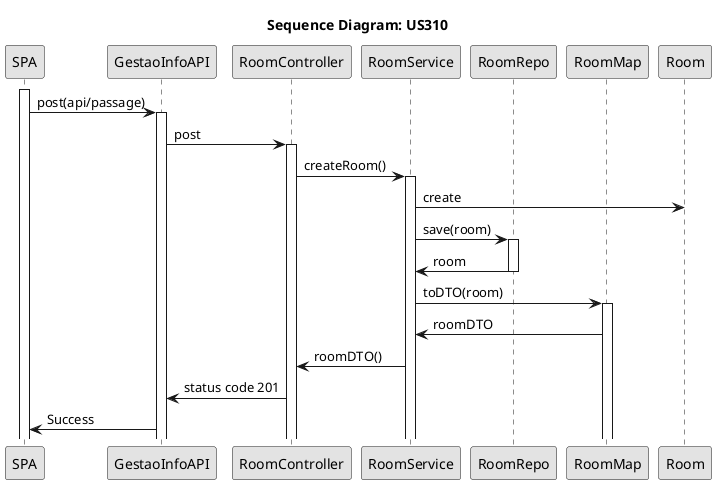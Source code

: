 @startuml

skinparam Monochrome true
skinparam PackageStyle rectangle
skinparam Shadowing false

title Sequence Diagram: US310

participant "SPA" as SPA
participant "GestaoInfoAPI" as API
participant "RoomController" as Controller
participant "RoomService" as Service
participant "RoomRepo" as Repo
participant "RoomMap" as Map
participant "Room" as Room




activate SPA
SPA -> API: post(api/passage)
activate API
API -> Controller: post
activate Controller
Controller -> Service: createRoom()
activate Service
Service -> Room: create

Service -> Repo: save(room)
activate Repo
Repo -> Service: room
deactivate Repo


Service -> Map: toDTO(room)
activate Map
Map -> Service: roomDTO


Service -> Controller: roomDTO()
Controller -> API: status code 201
API -> SPA: Success


@enduml